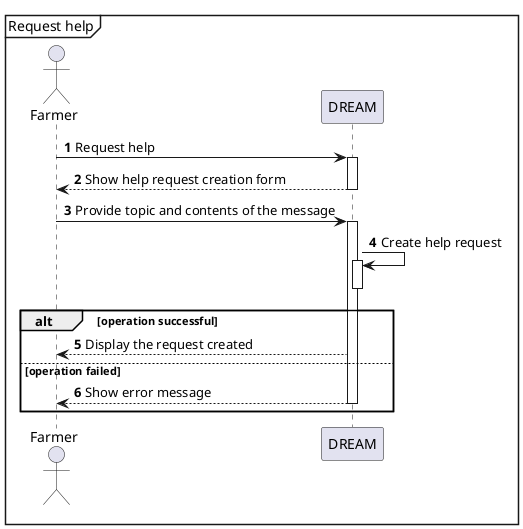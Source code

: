 @startuml Request help

mainframe Request help
autonumber

actor Farmer
participant DREAM

Farmer -> DREAM++: Request help
DREAM --> Farmer--: Show help request creation form

Farmer -> DREAM++: Provide topic and contents of the message
DREAM -> DREAM++: Create help request
deactivate DREAM

alt operation successful
    DREAM --> Farmer : Display the request created
else operation failed
    DREAM --> Farmer--: Show error message
end

@enduml
